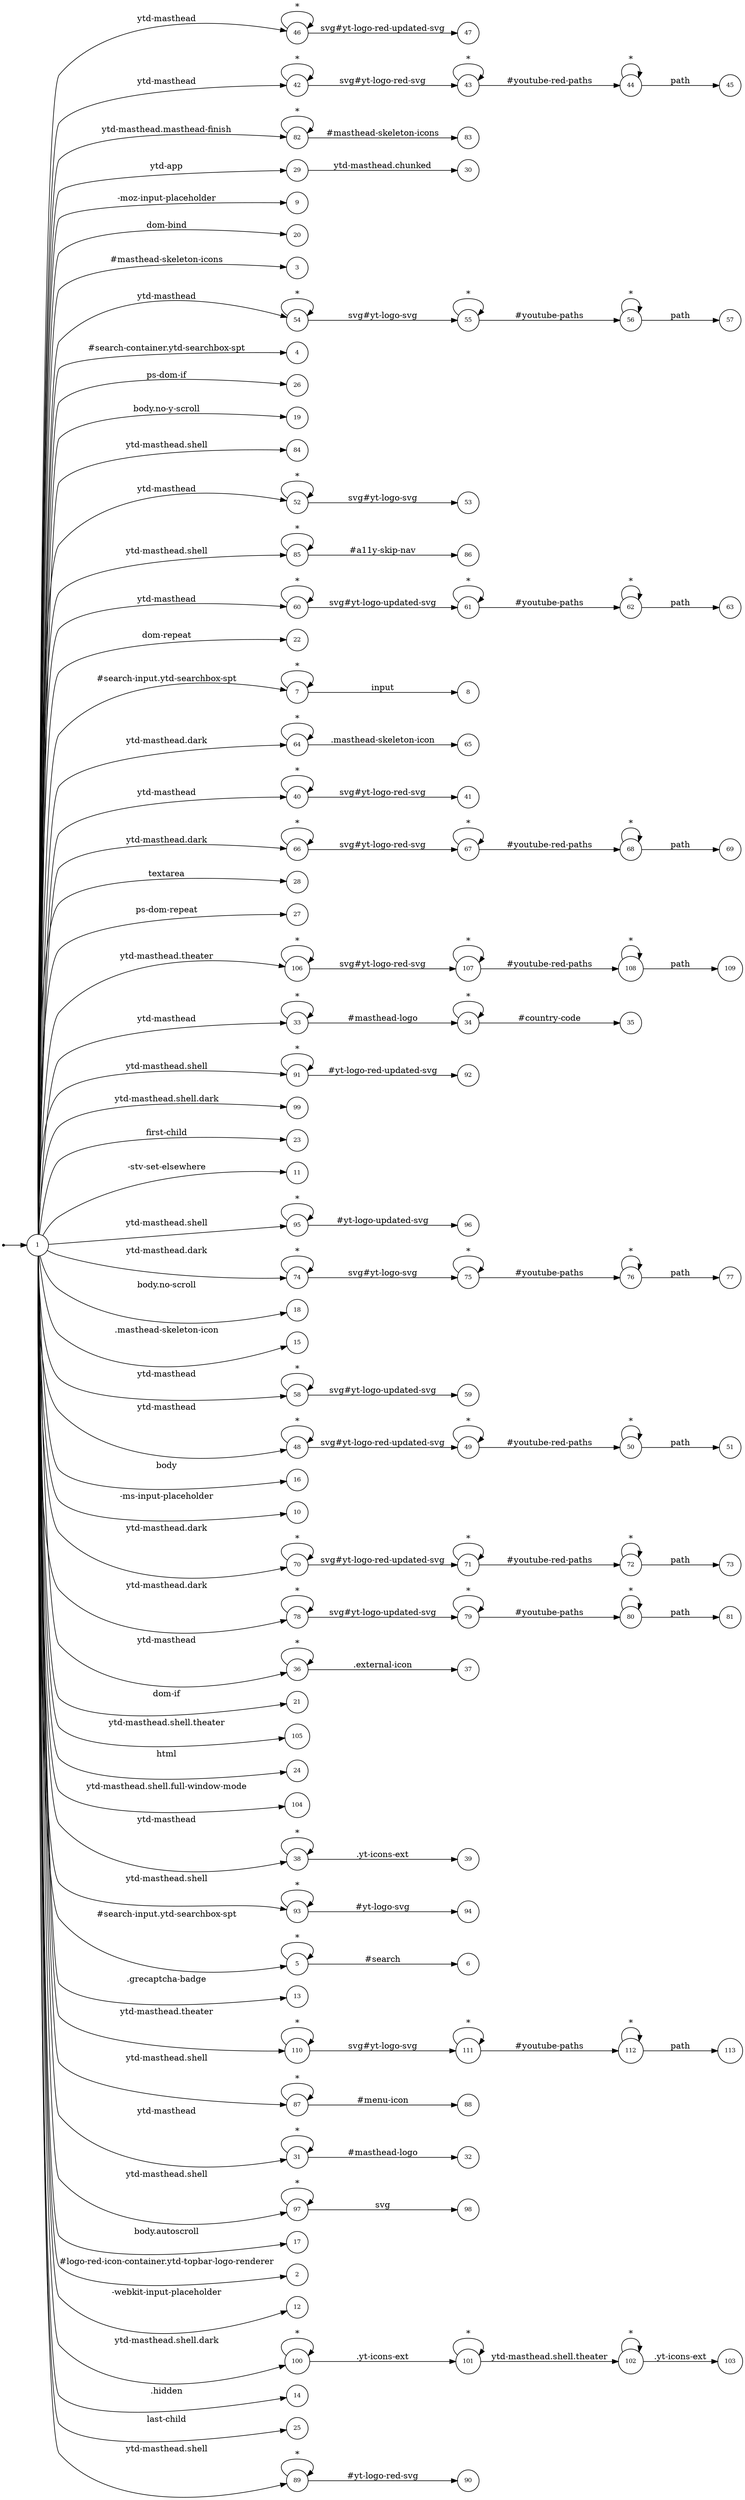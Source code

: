 digraph NFA {
  rankdir=LR;
  node [shape=circle, fontsize=10];
  __start [shape=point, label=""];
  __start -> 1;
  46 [label="46"];
  42 [label="42"];
  82 [label="82"];
  29 [label="29"];
  9 [label="9"];
  77 [label="77"];
  20 [label="20"];
  3 [label="3"];
  54 [label="54"];
  4 [label="4"];
  67 [label="67"];
  59 [label="59"];
  26 [label="26"];
  19 [label="19"];
  84 [label="84"];
  52 [label="52"];
  85 [label="85"];
  60 [label="60"];
  1 [label="1"];
  22 [label="22"];
  7 [label="7"];
  64 [label="64"];
  56 [label="56"];
  40 [label="40"];
  66 [label="66"];
  107 [label="107"];
  28 [label="28"];
  73 [label="73"];
  27 [label="27"];
  106 [label="106"];
  61 [label="61"];
  83 [label="83"];
  33 [label="33"];
  91 [label="91"];
  99 [label="99"];
  23 [label="23"];
  11 [label="11"];
  51 [label="51"];
  49 [label="49"];
  35 [label="35"];
  62 [label="62"];
  95 [label="95"];
  55 [label="55"];
  74 [label="74"];
  18 [label="18"];
  15 [label="15"];
  47 [label="47"];
  58 [label="58"];
  48 [label="48"];
  16 [label="16"];
  10 [label="10"];
  76 [label="76"];
  96 [label="96"];
  112 [label="112"];
  70 [label="70"];
  75 [label="75"];
  57 [label="57"];
  65 [label="65"];
  8 [label="8"];
  78 [label="78"];
  43 [label="43"];
  36 [label="36"];
  21 [label="21"];
  92 [label="92"];
  98 [label="98"];
  105 [label="105"];
  24 [label="24"];
  113 [label="113"];
  94 [label="94"];
  104 [label="104"];
  38 [label="38"];
  93 [label="93"];
  5 [label="5"];
  45 [label="45"];
  80 [label="80"];
  81 [label="81"];
  44 [label="44"];
  13 [label="13"];
  34 [label="34"];
  88 [label="88"];
  53 [label="53"];
  86 [label="86"];
  101 [label="101"];
  110 [label="110"];
  68 [label="68"];
  69 [label="69"];
  87 [label="87"];
  31 [label="31"];
  97 [label="97"];
  6 [label="6"];
  63 [label="63"];
  72 [label="72"];
  17 [label="17"];
  30 [label="30"];
  71 [label="71"];
  90 [label="90"];
  108 [label="108"];
  2 [label="2"];
  12 [label="12"];
  109 [label="109"];
  39 [label="39"];
  41 [label="41"];
  102 [label="102"];
  37 [label="37"];
  100 [label="100"];
  14 [label="14"];
  103 [label="103"];
  25 [label="25"];
  32 [label="32"];
  79 [label="79"];
  111 [label="111"];
  50 [label="50"];
  89 [label="89"];
  { node [shape=doublecircle]; 2 3 4 6 8 9 10 11 12 13 14 15 16 17 18 19 20 21 22 23 24 25 26 27 28 30 32 35 37 39 41 45 47 51 53 57 59 63 65 69 73 77 81 83 84 86 88 90 92 94 96 98 99 103 104 105 109 113 }
  1 -> 2 [label="#logo-red-icon-container.ytd-topbar-logo-renderer"];
  1 -> 3 [label="#masthead-skeleton-icons"];
  1 -> 4 [label="#search-container.ytd-searchbox-spt"];
  1 -> 5 [label="#search-input.ytd-searchbox-spt"];
  5 -> 5 [label="*"];
  5 -> 6 [label="#search"];
  1 -> 7 [label="#search-input.ytd-searchbox-spt"];
  7 -> 7 [label="*"];
  7 -> 8 [label="input"];
  1 -> 9 [label="-moz-input-placeholder"];
  1 -> 10 [label="-ms-input-placeholder"];
  1 -> 11 [label="-stv-set-elsewhere"];
  1 -> 12 [label="-webkit-input-placeholder"];
  1 -> 13 [label=".grecaptcha-badge"];
  1 -> 14 [label=".hidden"];
  1 -> 15 [label=".masthead-skeleton-icon"];
  1 -> 16 [label="body"];
  1 -> 17 [label="body.autoscroll"];
  1 -> 18 [label="body.no-scroll"];
  1 -> 19 [label="body.no-y-scroll"];
  1 -> 20 [label="dom-bind"];
  1 -> 21 [label="dom-if"];
  1 -> 22 [label="dom-repeat"];
  1 -> 23 [label="first-child"];
  1 -> 24 [label="html"];
  1 -> 25 [label="last-child"];
  1 -> 26 [label="ps-dom-if"];
  1 -> 27 [label="ps-dom-repeat"];
  1 -> 28 [label="textarea"];
  1 -> 29 [label="ytd-app"];
  29 -> 30 [label="ytd-masthead.chunked"];
  1 -> 31 [label="ytd-masthead"];
  31 -> 31 [label="*"];
  31 -> 32 [label="#masthead-logo"];
  1 -> 33 [label="ytd-masthead"];
  33 -> 33 [label="*"];
  33 -> 34 [label="#masthead-logo"];
  34 -> 34 [label="*"];
  34 -> 35 [label="#country-code"];
  1 -> 36 [label="ytd-masthead"];
  36 -> 36 [label="*"];
  36 -> 37 [label=".external-icon"];
  1 -> 38 [label="ytd-masthead"];
  38 -> 38 [label="*"];
  38 -> 39 [label=".yt-icons-ext"];
  1 -> 40 [label="ytd-masthead"];
  40 -> 40 [label="*"];
  40 -> 41 [label="svg#yt-logo-red-svg"];
  1 -> 42 [label="ytd-masthead"];
  42 -> 42 [label="*"];
  42 -> 43 [label="svg#yt-logo-red-svg"];
  43 -> 43 [label="*"];
  43 -> 44 [label="#youtube-red-paths"];
  44 -> 44 [label="*"];
  44 -> 45 [label="path"];
  1 -> 46 [label="ytd-masthead"];
  46 -> 46 [label="*"];
  46 -> 47 [label="svg#yt-logo-red-updated-svg"];
  1 -> 48 [label="ytd-masthead"];
  48 -> 48 [label="*"];
  48 -> 49 [label="svg#yt-logo-red-updated-svg"];
  49 -> 49 [label="*"];
  49 -> 50 [label="#youtube-red-paths"];
  50 -> 50 [label="*"];
  50 -> 51 [label="path"];
  1 -> 52 [label="ytd-masthead"];
  52 -> 52 [label="*"];
  52 -> 53 [label="svg#yt-logo-svg"];
  1 -> 54 [label="ytd-masthead"];
  54 -> 54 [label="*"];
  54 -> 55 [label="svg#yt-logo-svg"];
  55 -> 55 [label="*"];
  55 -> 56 [label="#youtube-paths"];
  56 -> 56 [label="*"];
  56 -> 57 [label="path"];
  1 -> 58 [label="ytd-masthead"];
  58 -> 58 [label="*"];
  58 -> 59 [label="svg#yt-logo-updated-svg"];
  1 -> 60 [label="ytd-masthead"];
  60 -> 60 [label="*"];
  60 -> 61 [label="svg#yt-logo-updated-svg"];
  61 -> 61 [label="*"];
  61 -> 62 [label="#youtube-paths"];
  62 -> 62 [label="*"];
  62 -> 63 [label="path"];
  1 -> 64 [label="ytd-masthead.dark"];
  64 -> 64 [label="*"];
  64 -> 65 [label=".masthead-skeleton-icon"];
  1 -> 66 [label="ytd-masthead.dark"];
  66 -> 66 [label="*"];
  66 -> 67 [label="svg#yt-logo-red-svg"];
  67 -> 67 [label="*"];
  67 -> 68 [label="#youtube-red-paths"];
  68 -> 68 [label="*"];
  68 -> 69 [label="path"];
  1 -> 70 [label="ytd-masthead.dark"];
  70 -> 70 [label="*"];
  70 -> 71 [label="svg#yt-logo-red-updated-svg"];
  71 -> 71 [label="*"];
  71 -> 72 [label="#youtube-red-paths"];
  72 -> 72 [label="*"];
  72 -> 73 [label="path"];
  1 -> 74 [label="ytd-masthead.dark"];
  74 -> 74 [label="*"];
  74 -> 75 [label="svg#yt-logo-svg"];
  75 -> 75 [label="*"];
  75 -> 76 [label="#youtube-paths"];
  76 -> 76 [label="*"];
  76 -> 77 [label="path"];
  1 -> 78 [label="ytd-masthead.dark"];
  78 -> 78 [label="*"];
  78 -> 79 [label="svg#yt-logo-updated-svg"];
  79 -> 79 [label="*"];
  79 -> 80 [label="#youtube-paths"];
  80 -> 80 [label="*"];
  80 -> 81 [label="path"];
  1 -> 82 [label="ytd-masthead.masthead-finish"];
  82 -> 82 [label="*"];
  82 -> 83 [label="#masthead-skeleton-icons"];
  1 -> 84 [label="ytd-masthead.shell"];
  1 -> 85 [label="ytd-masthead.shell"];
  85 -> 85 [label="*"];
  85 -> 86 [label="#a11y-skip-nav"];
  1 -> 87 [label="ytd-masthead.shell"];
  87 -> 87 [label="*"];
  87 -> 88 [label="#menu-icon"];
  1 -> 89 [label="ytd-masthead.shell"];
  89 -> 89 [label="*"];
  89 -> 90 [label="#yt-logo-red-svg"];
  1 -> 91 [label="ytd-masthead.shell"];
  91 -> 91 [label="*"];
  91 -> 92 [label="#yt-logo-red-updated-svg"];
  1 -> 93 [label="ytd-masthead.shell"];
  93 -> 93 [label="*"];
  93 -> 94 [label="#yt-logo-svg"];
  1 -> 95 [label="ytd-masthead.shell"];
  95 -> 95 [label="*"];
  95 -> 96 [label="#yt-logo-updated-svg"];
  1 -> 97 [label="ytd-masthead.shell"];
  97 -> 97 [label="*"];
  97 -> 98 [label="svg"];
  1 -> 99 [label="ytd-masthead.shell.dark"];
  1 -> 100 [label="ytd-masthead.shell.dark"];
  100 -> 100 [label="*"];
  100 -> 101 [label=".yt-icons-ext"];
  101 -> 101 [label="*"];
  101 -> 102 [label="ytd-masthead.shell.theater"];
  102 -> 102 [label="*"];
  102 -> 103 [label=".yt-icons-ext"];
  1 -> 104 [label="ytd-masthead.shell.full-window-mode"];
  1 -> 105 [label="ytd-masthead.shell.theater"];
  1 -> 106 [label="ytd-masthead.theater"];
  106 -> 106 [label="*"];
  106 -> 107 [label="svg#yt-logo-red-svg"];
  107 -> 107 [label="*"];
  107 -> 108 [label="#youtube-red-paths"];
  108 -> 108 [label="*"];
  108 -> 109 [label="path"];
  1 -> 110 [label="ytd-masthead.theater"];
  110 -> 110 [label="*"];
  110 -> 111 [label="svg#yt-logo-svg"];
  111 -> 111 [label="*"];
  111 -> 112 [label="#youtube-paths"];
  112 -> 112 [label="*"];
  112 -> 113 [label="path"];
}

